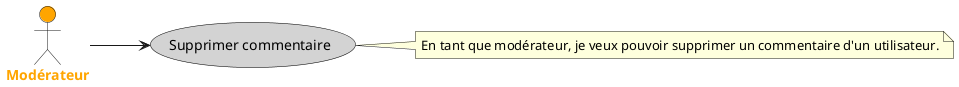 @startuml UserStoryModComment

left to right direction
skinparam actorFontStyle bold
skinparam usecase {
    BackgroundColor YellowGreen
    BorderColor Black
}

actor "Modérateur" as M #Orange;text:Orange

usecase "Supprimer commentaire" as Sc #LightGray;text:Black

' Relations entre acteurs et cas d'utilisation
M --> Sc

' Description des cas d'utilisation
note right of Sc
    En tant que modérateur, je veux pouvoir supprimer un commentaire d'un utilisateur.
end note

@enduml